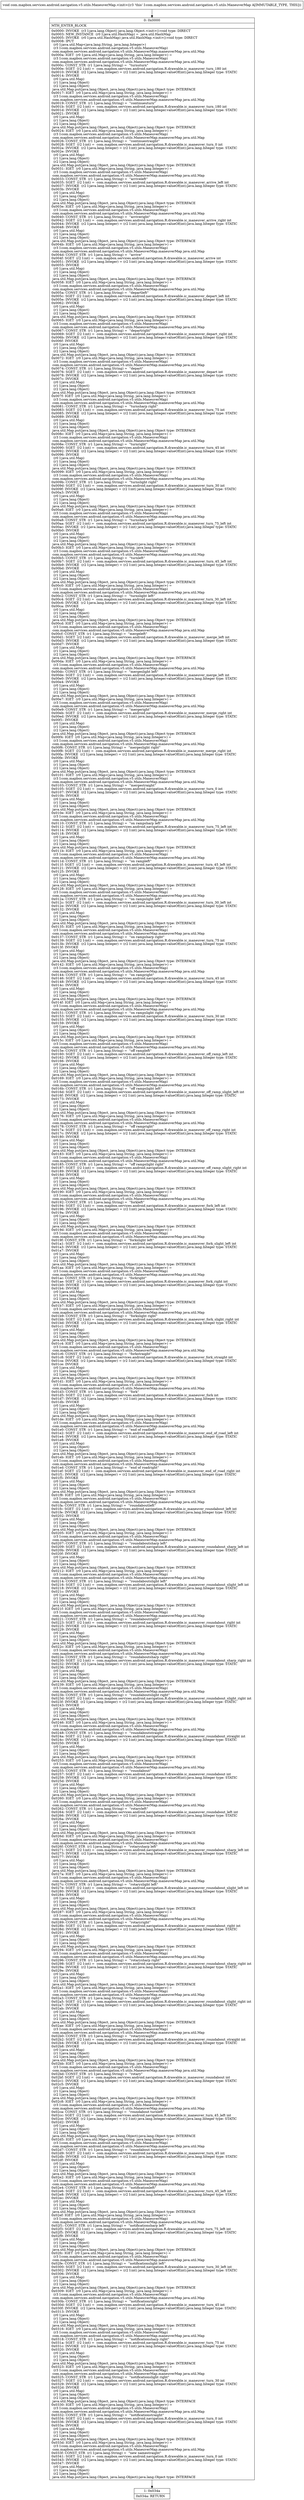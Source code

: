 digraph "CFG forcom.mapbox.services.android.navigation.v5.utils.ManeuverMap.\<init\>()V" {
Node_0 [shape=record,label="{0\:\ 0x0000|MTH_ENTER_BLOCK\l|0x0000: INVOKE  (r3 I:java.lang.Object) java.lang.Object.\<init\>():void type: DIRECT \l0x0003: NEW_INSTANCE  (r0 I:java.util.HashMap) =  java.util.HashMap \l0x0005: INVOKE  (r0 I:java.util.HashMap) java.util.HashMap.\<init\>():void type: DIRECT \l0x0008: IPUT  \l  (r0 I:java.util.Map\<java.lang.String, java.lang.Integer\>)\l  (r3 I:com.mapbox.services.android.navigation.v5.utils.ManeuverMap)\l com.mapbox.services.android.navigation.v5.utils.ManeuverMap.maneuverMap java.util.Map \l0x000a: IGET  (r0 I:java.util.Map\<java.lang.String, java.lang.Integer\>) = \l  (r3 I:com.mapbox.services.android.navigation.v5.utils.ManeuverMap)\l com.mapbox.services.android.navigation.v5.utils.ManeuverMap.maneuverMap java.util.Map \l0x000c: CONST_STR  (r1 I:java.lang.String) =  \"turnuturn\" \l0x000e: SGET  (r2 I:int) =  com.mapbox.services.android.navigation.R.drawable.ic_maneuver_turn_180 int \l0x0010: INVOKE  (r2 I:java.lang.Integer) = (r2 I:int) java.lang.Integer.valueOf(int):java.lang.Integer type: STATIC \l0x0014: INVOKE  \l  (r0 I:java.util.Map)\l  (r1 I:java.lang.Object)\l  (r2 I:java.lang.Object)\l java.util.Map.put(java.lang.Object, java.lang.Object):java.lang.Object type: INTERFACE \l0x0017: IGET  (r0 I:java.util.Map\<java.lang.String, java.lang.Integer\>) = \l  (r3 I:com.mapbox.services.android.navigation.v5.utils.ManeuverMap)\l com.mapbox.services.android.navigation.v5.utils.ManeuverMap.maneuverMap java.util.Map \l0x0019: CONST_STR  (r1 I:java.lang.String) =  \"continueuturn\" \l0x001b: SGET  (r2 I:int) =  com.mapbox.services.android.navigation.R.drawable.ic_maneuver_turn_180 int \l0x001d: INVOKE  (r2 I:java.lang.Integer) = (r2 I:int) java.lang.Integer.valueOf(int):java.lang.Integer type: STATIC \l0x0021: INVOKE  \l  (r0 I:java.util.Map)\l  (r1 I:java.lang.Object)\l  (r2 I:java.lang.Object)\l java.util.Map.put(java.lang.Object, java.lang.Object):java.lang.Object type: INTERFACE \l0x0024: IGET  (r0 I:java.util.Map\<java.lang.String, java.lang.Integer\>) = \l  (r3 I:com.mapbox.services.android.navigation.v5.utils.ManeuverMap)\l com.mapbox.services.android.navigation.v5.utils.ManeuverMap.maneuverMap java.util.Map \l0x0026: CONST_STR  (r1 I:java.lang.String) =  \"continuestraight\" \l0x0028: SGET  (r2 I:int) =  com.mapbox.services.android.navigation.R.drawable.ic_maneuver_turn_0 int \l0x002a: INVOKE  (r2 I:java.lang.Integer) = (r2 I:int) java.lang.Integer.valueOf(int):java.lang.Integer type: STATIC \l0x002e: INVOKE  \l  (r0 I:java.util.Map)\l  (r1 I:java.lang.Object)\l  (r2 I:java.lang.Object)\l java.util.Map.put(java.lang.Object, java.lang.Object):java.lang.Object type: INTERFACE \l0x0031: IGET  (r0 I:java.util.Map\<java.lang.String, java.lang.Integer\>) = \l  (r3 I:com.mapbox.services.android.navigation.v5.utils.ManeuverMap)\l com.mapbox.services.android.navigation.v5.utils.ManeuverMap.maneuverMap java.util.Map \l0x0033: CONST_STR  (r1 I:java.lang.String) =  \"arriveleft\" \l0x0035: SGET  (r2 I:int) =  com.mapbox.services.android.navigation.R.drawable.ic_maneuver_arrive_left int \l0x0037: INVOKE  (r2 I:java.lang.Integer) = (r2 I:int) java.lang.Integer.valueOf(int):java.lang.Integer type: STATIC \l0x003b: INVOKE  \l  (r0 I:java.util.Map)\l  (r1 I:java.lang.Object)\l  (r2 I:java.lang.Object)\l java.util.Map.put(java.lang.Object, java.lang.Object):java.lang.Object type: INTERFACE \l0x003e: IGET  (r0 I:java.util.Map\<java.lang.String, java.lang.Integer\>) = \l  (r3 I:com.mapbox.services.android.navigation.v5.utils.ManeuverMap)\l com.mapbox.services.android.navigation.v5.utils.ManeuverMap.maneuverMap java.util.Map \l0x0040: CONST_STR  (r1 I:java.lang.String) =  \"arriveright\" \l0x0042: SGET  (r2 I:int) =  com.mapbox.services.android.navigation.R.drawable.ic_maneuver_arrive_right int \l0x0044: INVOKE  (r2 I:java.lang.Integer) = (r2 I:int) java.lang.Integer.valueOf(int):java.lang.Integer type: STATIC \l0x0048: INVOKE  \l  (r0 I:java.util.Map)\l  (r1 I:java.lang.Object)\l  (r2 I:java.lang.Object)\l java.util.Map.put(java.lang.Object, java.lang.Object):java.lang.Object type: INTERFACE \l0x004b: IGET  (r0 I:java.util.Map\<java.lang.String, java.lang.Integer\>) = \l  (r3 I:com.mapbox.services.android.navigation.v5.utils.ManeuverMap)\l com.mapbox.services.android.navigation.v5.utils.ManeuverMap.maneuverMap java.util.Map \l0x004d: CONST_STR  (r1 I:java.lang.String) =  \"arrive\" \l0x004f: SGET  (r2 I:int) =  com.mapbox.services.android.navigation.R.drawable.ic_maneuver_arrive int \l0x0051: INVOKE  (r2 I:java.lang.Integer) = (r2 I:int) java.lang.Integer.valueOf(int):java.lang.Integer type: STATIC \l0x0055: INVOKE  \l  (r0 I:java.util.Map)\l  (r1 I:java.lang.Object)\l  (r2 I:java.lang.Object)\l java.util.Map.put(java.lang.Object, java.lang.Object):java.lang.Object type: INTERFACE \l0x0058: IGET  (r0 I:java.util.Map\<java.lang.String, java.lang.Integer\>) = \l  (r3 I:com.mapbox.services.android.navigation.v5.utils.ManeuverMap)\l com.mapbox.services.android.navigation.v5.utils.ManeuverMap.maneuverMap java.util.Map \l0x005a: CONST_STR  (r1 I:java.lang.String) =  \"departleft\" \l0x005c: SGET  (r2 I:int) =  com.mapbox.services.android.navigation.R.drawable.ic_maneuver_depart_left int \l0x005e: INVOKE  (r2 I:java.lang.Integer) = (r2 I:int) java.lang.Integer.valueOf(int):java.lang.Integer type: STATIC \l0x0062: INVOKE  \l  (r0 I:java.util.Map)\l  (r1 I:java.lang.Object)\l  (r2 I:java.lang.Object)\l java.util.Map.put(java.lang.Object, java.lang.Object):java.lang.Object type: INTERFACE \l0x0065: IGET  (r0 I:java.util.Map\<java.lang.String, java.lang.Integer\>) = \l  (r3 I:com.mapbox.services.android.navigation.v5.utils.ManeuverMap)\l com.mapbox.services.android.navigation.v5.utils.ManeuverMap.maneuverMap java.util.Map \l0x0067: CONST_STR  (r1 I:java.lang.String) =  \"departright\" \l0x0069: SGET  (r2 I:int) =  com.mapbox.services.android.navigation.R.drawable.ic_maneuver_depart_right int \l0x006b: INVOKE  (r2 I:java.lang.Integer) = (r2 I:int) java.lang.Integer.valueOf(int):java.lang.Integer type: STATIC \l0x006f: INVOKE  \l  (r0 I:java.util.Map)\l  (r1 I:java.lang.Object)\l  (r2 I:java.lang.Object)\l java.util.Map.put(java.lang.Object, java.lang.Object):java.lang.Object type: INTERFACE \l0x0072: IGET  (r0 I:java.util.Map\<java.lang.String, java.lang.Integer\>) = \l  (r3 I:com.mapbox.services.android.navigation.v5.utils.ManeuverMap)\l com.mapbox.services.android.navigation.v5.utils.ManeuverMap.maneuverMap java.util.Map \l0x0074: CONST_STR  (r1 I:java.lang.String) =  \"depart\" \l0x0076: SGET  (r2 I:int) =  com.mapbox.services.android.navigation.R.drawable.ic_maneuver_depart int \l0x0078: INVOKE  (r2 I:java.lang.Integer) = (r2 I:int) java.lang.Integer.valueOf(int):java.lang.Integer type: STATIC \l0x007c: INVOKE  \l  (r0 I:java.util.Map)\l  (r1 I:java.lang.Object)\l  (r2 I:java.lang.Object)\l java.util.Map.put(java.lang.Object, java.lang.Object):java.lang.Object type: INTERFACE \l0x007f: IGET  (r0 I:java.util.Map\<java.lang.String, java.lang.Integer\>) = \l  (r3 I:com.mapbox.services.android.navigation.v5.utils.ManeuverMap)\l com.mapbox.services.android.navigation.v5.utils.ManeuverMap.maneuverMap java.util.Map \l0x0081: CONST_STR  (r1 I:java.lang.String) =  \"turnsharp right\" \l0x0083: SGET  (r2 I:int) =  com.mapbox.services.android.navigation.R.drawable.ic_maneuver_turn_75 int \l0x0085: INVOKE  (r2 I:java.lang.Integer) = (r2 I:int) java.lang.Integer.valueOf(int):java.lang.Integer type: STATIC \l0x0089: INVOKE  \l  (r0 I:java.util.Map)\l  (r1 I:java.lang.Object)\l  (r2 I:java.lang.Object)\l java.util.Map.put(java.lang.Object, java.lang.Object):java.lang.Object type: INTERFACE \l0x008c: IGET  (r0 I:java.util.Map\<java.lang.String, java.lang.Integer\>) = \l  (r3 I:com.mapbox.services.android.navigation.v5.utils.ManeuverMap)\l com.mapbox.services.android.navigation.v5.utils.ManeuverMap.maneuverMap java.util.Map \l0x008e: CONST_STR  (r1 I:java.lang.String) =  \"turnright\" \l0x0090: SGET  (r2 I:int) =  com.mapbox.services.android.navigation.R.drawable.ic_maneuver_turn_45 int \l0x0092: INVOKE  (r2 I:java.lang.Integer) = (r2 I:int) java.lang.Integer.valueOf(int):java.lang.Integer type: STATIC \l0x0096: INVOKE  \l  (r0 I:java.util.Map)\l  (r1 I:java.lang.Object)\l  (r2 I:java.lang.Object)\l java.util.Map.put(java.lang.Object, java.lang.Object):java.lang.Object type: INTERFACE \l0x0099: IGET  (r0 I:java.util.Map\<java.lang.String, java.lang.Integer\>) = \l  (r3 I:com.mapbox.services.android.navigation.v5.utils.ManeuverMap)\l com.mapbox.services.android.navigation.v5.utils.ManeuverMap.maneuverMap java.util.Map \l0x009b: CONST_STR  (r1 I:java.lang.String) =  \"turnslight right\" \l0x009d: SGET  (r2 I:int) =  com.mapbox.services.android.navigation.R.drawable.ic_maneuver_turn_30 int \l0x009f: INVOKE  (r2 I:java.lang.Integer) = (r2 I:int) java.lang.Integer.valueOf(int):java.lang.Integer type: STATIC \l0x00a3: INVOKE  \l  (r0 I:java.util.Map)\l  (r1 I:java.lang.Object)\l  (r2 I:java.lang.Object)\l java.util.Map.put(java.lang.Object, java.lang.Object):java.lang.Object type: INTERFACE \l0x00a6: IGET  (r0 I:java.util.Map\<java.lang.String, java.lang.Integer\>) = \l  (r3 I:com.mapbox.services.android.navigation.v5.utils.ManeuverMap)\l com.mapbox.services.android.navigation.v5.utils.ManeuverMap.maneuverMap java.util.Map \l0x00a8: CONST_STR  (r1 I:java.lang.String) =  \"turnsharp left\" \l0x00aa: SGET  (r2 I:int) =  com.mapbox.services.android.navigation.R.drawable.ic_maneuver_turn_75_left int \l0x00ac: INVOKE  (r2 I:java.lang.Integer) = (r2 I:int) java.lang.Integer.valueOf(int):java.lang.Integer type: STATIC \l0x00b0: INVOKE  \l  (r0 I:java.util.Map)\l  (r1 I:java.lang.Object)\l  (r2 I:java.lang.Object)\l java.util.Map.put(java.lang.Object, java.lang.Object):java.lang.Object type: INTERFACE \l0x00b3: IGET  (r0 I:java.util.Map\<java.lang.String, java.lang.Integer\>) = \l  (r3 I:com.mapbox.services.android.navigation.v5.utils.ManeuverMap)\l com.mapbox.services.android.navigation.v5.utils.ManeuverMap.maneuverMap java.util.Map \l0x00b5: CONST_STR  (r1 I:java.lang.String) =  \"turnleft\" \l0x00b7: SGET  (r2 I:int) =  com.mapbox.services.android.navigation.R.drawable.ic_maneuver_turn_45_left int \l0x00b9: INVOKE  (r2 I:java.lang.Integer) = (r2 I:int) java.lang.Integer.valueOf(int):java.lang.Integer type: STATIC \l0x00bd: INVOKE  \l  (r0 I:java.util.Map)\l  (r1 I:java.lang.Object)\l  (r2 I:java.lang.Object)\l java.util.Map.put(java.lang.Object, java.lang.Object):java.lang.Object type: INTERFACE \l0x00c0: IGET  (r0 I:java.util.Map\<java.lang.String, java.lang.Integer\>) = \l  (r3 I:com.mapbox.services.android.navigation.v5.utils.ManeuverMap)\l com.mapbox.services.android.navigation.v5.utils.ManeuverMap.maneuverMap java.util.Map \l0x00c2: CONST_STR  (r1 I:java.lang.String) =  \"turnslight left\" \l0x00c4: SGET  (r2 I:int) =  com.mapbox.services.android.navigation.R.drawable.ic_maneuver_turn_30_left int \l0x00c6: INVOKE  (r2 I:java.lang.Integer) = (r2 I:int) java.lang.Integer.valueOf(int):java.lang.Integer type: STATIC \l0x00ca: INVOKE  \l  (r0 I:java.util.Map)\l  (r1 I:java.lang.Object)\l  (r2 I:java.lang.Object)\l java.util.Map.put(java.lang.Object, java.lang.Object):java.lang.Object type: INTERFACE \l0x00cd: IGET  (r0 I:java.util.Map\<java.lang.String, java.lang.Integer\>) = \l  (r3 I:com.mapbox.services.android.navigation.v5.utils.ManeuverMap)\l com.mapbox.services.android.navigation.v5.utils.ManeuverMap.maneuverMap java.util.Map \l0x00cf: CONST_STR  (r1 I:java.lang.String) =  \"mergeleft\" \l0x00d1: SGET  (r2 I:int) =  com.mapbox.services.android.navigation.R.drawable.ic_maneuver_merge_left int \l0x00d3: INVOKE  (r2 I:java.lang.Integer) = (r2 I:int) java.lang.Integer.valueOf(int):java.lang.Integer type: STATIC \l0x00d7: INVOKE  \l  (r0 I:java.util.Map)\l  (r1 I:java.lang.Object)\l  (r2 I:java.lang.Object)\l java.util.Map.put(java.lang.Object, java.lang.Object):java.lang.Object type: INTERFACE \l0x00da: IGET  (r0 I:java.util.Map\<java.lang.String, java.lang.Integer\>) = \l  (r3 I:com.mapbox.services.android.navigation.v5.utils.ManeuverMap)\l com.mapbox.services.android.navigation.v5.utils.ManeuverMap.maneuverMap java.util.Map \l0x00dc: CONST_STR  (r1 I:java.lang.String) =  \"mergeslight left\" \l0x00de: SGET  (r2 I:int) =  com.mapbox.services.android.navigation.R.drawable.ic_maneuver_merge_left int \l0x00e0: INVOKE  (r2 I:java.lang.Integer) = (r2 I:int) java.lang.Integer.valueOf(int):java.lang.Integer type: STATIC \l0x00e4: INVOKE  \l  (r0 I:java.util.Map)\l  (r1 I:java.lang.Object)\l  (r2 I:java.lang.Object)\l java.util.Map.put(java.lang.Object, java.lang.Object):java.lang.Object type: INTERFACE \l0x00e7: IGET  (r0 I:java.util.Map\<java.lang.String, java.lang.Integer\>) = \l  (r3 I:com.mapbox.services.android.navigation.v5.utils.ManeuverMap)\l com.mapbox.services.android.navigation.v5.utils.ManeuverMap.maneuverMap java.util.Map \l0x00e9: CONST_STR  (r1 I:java.lang.String) =  \"mergeright\" \l0x00eb: SGET  (r2 I:int) =  com.mapbox.services.android.navigation.R.drawable.ic_maneuver_merge_right int \l0x00ed: INVOKE  (r2 I:java.lang.Integer) = (r2 I:int) java.lang.Integer.valueOf(int):java.lang.Integer type: STATIC \l0x00f1: INVOKE  \l  (r0 I:java.util.Map)\l  (r1 I:java.lang.Object)\l  (r2 I:java.lang.Object)\l java.util.Map.put(java.lang.Object, java.lang.Object):java.lang.Object type: INTERFACE \l0x00f4: IGET  (r0 I:java.util.Map\<java.lang.String, java.lang.Integer\>) = \l  (r3 I:com.mapbox.services.android.navigation.v5.utils.ManeuverMap)\l com.mapbox.services.android.navigation.v5.utils.ManeuverMap.maneuverMap java.util.Map \l0x00f6: CONST_STR  (r1 I:java.lang.String) =  \"mergeslight right\" \l0x00f8: SGET  (r2 I:int) =  com.mapbox.services.android.navigation.R.drawable.ic_maneuver_merge_right int \l0x00fa: INVOKE  (r2 I:java.lang.Integer) = (r2 I:int) java.lang.Integer.valueOf(int):java.lang.Integer type: STATIC \l0x00fe: INVOKE  \l  (r0 I:java.util.Map)\l  (r1 I:java.lang.Object)\l  (r2 I:java.lang.Object)\l java.util.Map.put(java.lang.Object, java.lang.Object):java.lang.Object type: INTERFACE \l0x0101: IGET  (r0 I:java.util.Map\<java.lang.String, java.lang.Integer\>) = \l  (r3 I:com.mapbox.services.android.navigation.v5.utils.ManeuverMap)\l com.mapbox.services.android.navigation.v5.utils.ManeuverMap.maneuverMap java.util.Map \l0x0103: CONST_STR  (r1 I:java.lang.String) =  \"mergestraight\" \l0x0105: SGET  (r2 I:int) =  com.mapbox.services.android.navigation.R.drawable.ic_maneuver_turn_0 int \l0x0107: INVOKE  (r2 I:java.lang.Integer) = (r2 I:int) java.lang.Integer.valueOf(int):java.lang.Integer type: STATIC \l0x010b: INVOKE  \l  (r0 I:java.util.Map)\l  (r1 I:java.lang.Object)\l  (r2 I:java.lang.Object)\l java.util.Map.put(java.lang.Object, java.lang.Object):java.lang.Object type: INTERFACE \l0x010e: IGET  (r0 I:java.util.Map\<java.lang.String, java.lang.Integer\>) = \l  (r3 I:com.mapbox.services.android.navigation.v5.utils.ManeuverMap)\l com.mapbox.services.android.navigation.v5.utils.ManeuverMap.maneuverMap java.util.Map \l0x0110: CONST_STR  (r1 I:java.lang.String) =  \"on rampsharp left\" \l0x0112: SGET  (r2 I:int) =  com.mapbox.services.android.navigation.R.drawable.ic_maneuver_turn_75_left int \l0x0114: INVOKE  (r2 I:java.lang.Integer) = (r2 I:int) java.lang.Integer.valueOf(int):java.lang.Integer type: STATIC \l0x0118: INVOKE  \l  (r0 I:java.util.Map)\l  (r1 I:java.lang.Object)\l  (r2 I:java.lang.Object)\l java.util.Map.put(java.lang.Object, java.lang.Object):java.lang.Object type: INTERFACE \l0x011b: IGET  (r0 I:java.util.Map\<java.lang.String, java.lang.Integer\>) = \l  (r3 I:com.mapbox.services.android.navigation.v5.utils.ManeuverMap)\l com.mapbox.services.android.navigation.v5.utils.ManeuverMap.maneuverMap java.util.Map \l0x011d: CONST_STR  (r1 I:java.lang.String) =  \"on rampleft\" \l0x011f: SGET  (r2 I:int) =  com.mapbox.services.android.navigation.R.drawable.ic_maneuver_turn_45_left int \l0x0121: INVOKE  (r2 I:java.lang.Integer) = (r2 I:int) java.lang.Integer.valueOf(int):java.lang.Integer type: STATIC \l0x0125: INVOKE  \l  (r0 I:java.util.Map)\l  (r1 I:java.lang.Object)\l  (r2 I:java.lang.Object)\l java.util.Map.put(java.lang.Object, java.lang.Object):java.lang.Object type: INTERFACE \l0x0128: IGET  (r0 I:java.util.Map\<java.lang.String, java.lang.Integer\>) = \l  (r3 I:com.mapbox.services.android.navigation.v5.utils.ManeuverMap)\l com.mapbox.services.android.navigation.v5.utils.ManeuverMap.maneuverMap java.util.Map \l0x012a: CONST_STR  (r1 I:java.lang.String) =  \"on rampslight left\" \l0x012c: SGET  (r2 I:int) =  com.mapbox.services.android.navigation.R.drawable.ic_maneuver_turn_30_left int \l0x012e: INVOKE  (r2 I:java.lang.Integer) = (r2 I:int) java.lang.Integer.valueOf(int):java.lang.Integer type: STATIC \l0x0132: INVOKE  \l  (r0 I:java.util.Map)\l  (r1 I:java.lang.Object)\l  (r2 I:java.lang.Object)\l java.util.Map.put(java.lang.Object, java.lang.Object):java.lang.Object type: INTERFACE \l0x0135: IGET  (r0 I:java.util.Map\<java.lang.String, java.lang.Integer\>) = \l  (r3 I:com.mapbox.services.android.navigation.v5.utils.ManeuverMap)\l com.mapbox.services.android.navigation.v5.utils.ManeuverMap.maneuverMap java.util.Map \l0x0137: CONST_STR  (r1 I:java.lang.String) =  \"on rampsharp right\" \l0x0139: SGET  (r2 I:int) =  com.mapbox.services.android.navigation.R.drawable.ic_maneuver_turn_75 int \l0x013b: INVOKE  (r2 I:java.lang.Integer) = (r2 I:int) java.lang.Integer.valueOf(int):java.lang.Integer type: STATIC \l0x013f: INVOKE  \l  (r0 I:java.util.Map)\l  (r1 I:java.lang.Object)\l  (r2 I:java.lang.Object)\l java.util.Map.put(java.lang.Object, java.lang.Object):java.lang.Object type: INTERFACE \l0x0142: IGET  (r0 I:java.util.Map\<java.lang.String, java.lang.Integer\>) = \l  (r3 I:com.mapbox.services.android.navigation.v5.utils.ManeuverMap)\l com.mapbox.services.android.navigation.v5.utils.ManeuverMap.maneuverMap java.util.Map \l0x0144: CONST_STR  (r1 I:java.lang.String) =  \"on rampright\" \l0x0146: SGET  (r2 I:int) =  com.mapbox.services.android.navigation.R.drawable.ic_maneuver_turn_45 int \l0x0148: INVOKE  (r2 I:java.lang.Integer) = (r2 I:int) java.lang.Integer.valueOf(int):java.lang.Integer type: STATIC \l0x014c: INVOKE  \l  (r0 I:java.util.Map)\l  (r1 I:java.lang.Object)\l  (r2 I:java.lang.Object)\l java.util.Map.put(java.lang.Object, java.lang.Object):java.lang.Object type: INTERFACE \l0x014f: IGET  (r0 I:java.util.Map\<java.lang.String, java.lang.Integer\>) = \l  (r3 I:com.mapbox.services.android.navigation.v5.utils.ManeuverMap)\l com.mapbox.services.android.navigation.v5.utils.ManeuverMap.maneuverMap java.util.Map \l0x0151: CONST_STR  (r1 I:java.lang.String) =  \"on rampslight right\" \l0x0153: SGET  (r2 I:int) =  com.mapbox.services.android.navigation.R.drawable.ic_maneuver_turn_30 int \l0x0155: INVOKE  (r2 I:java.lang.Integer) = (r2 I:int) java.lang.Integer.valueOf(int):java.lang.Integer type: STATIC \l0x0159: INVOKE  \l  (r0 I:java.util.Map)\l  (r1 I:java.lang.Object)\l  (r2 I:java.lang.Object)\l java.util.Map.put(java.lang.Object, java.lang.Object):java.lang.Object type: INTERFACE \l0x015c: IGET  (r0 I:java.util.Map\<java.lang.String, java.lang.Integer\>) = \l  (r3 I:com.mapbox.services.android.navigation.v5.utils.ManeuverMap)\l com.mapbox.services.android.navigation.v5.utils.ManeuverMap.maneuverMap java.util.Map \l0x015e: CONST_STR  (r1 I:java.lang.String) =  \"off rampleft\" \l0x0160: SGET  (r2 I:int) =  com.mapbox.services.android.navigation.R.drawable.ic_maneuver_off_ramp_left int \l0x0162: INVOKE  (r2 I:java.lang.Integer) = (r2 I:int) java.lang.Integer.valueOf(int):java.lang.Integer type: STATIC \l0x0166: INVOKE  \l  (r0 I:java.util.Map)\l  (r1 I:java.lang.Object)\l  (r2 I:java.lang.Object)\l java.util.Map.put(java.lang.Object, java.lang.Object):java.lang.Object type: INTERFACE \l0x0169: IGET  (r0 I:java.util.Map\<java.lang.String, java.lang.Integer\>) = \l  (r3 I:com.mapbox.services.android.navigation.v5.utils.ManeuverMap)\l com.mapbox.services.android.navigation.v5.utils.ManeuverMap.maneuverMap java.util.Map \l0x016b: CONST_STR  (r1 I:java.lang.String) =  \"off rampslight left\" \l0x016d: SGET  (r2 I:int) =  com.mapbox.services.android.navigation.R.drawable.ic_maneuver_off_ramp_slight_left int \l0x016f: INVOKE  (r2 I:java.lang.Integer) = (r2 I:int) java.lang.Integer.valueOf(int):java.lang.Integer type: STATIC \l0x0173: INVOKE  \l  (r0 I:java.util.Map)\l  (r1 I:java.lang.Object)\l  (r2 I:java.lang.Object)\l java.util.Map.put(java.lang.Object, java.lang.Object):java.lang.Object type: INTERFACE \l0x0176: IGET  (r0 I:java.util.Map\<java.lang.String, java.lang.Integer\>) = \l  (r3 I:com.mapbox.services.android.navigation.v5.utils.ManeuverMap)\l com.mapbox.services.android.navigation.v5.utils.ManeuverMap.maneuverMap java.util.Map \l0x0178: CONST_STR  (r1 I:java.lang.String) =  \"off rampright\" \l0x017a: SGET  (r2 I:int) =  com.mapbox.services.android.navigation.R.drawable.ic_maneuver_off_ramp_right int \l0x017c: INVOKE  (r2 I:java.lang.Integer) = (r2 I:int) java.lang.Integer.valueOf(int):java.lang.Integer type: STATIC \l0x0180: INVOKE  \l  (r0 I:java.util.Map)\l  (r1 I:java.lang.Object)\l  (r2 I:java.lang.Object)\l java.util.Map.put(java.lang.Object, java.lang.Object):java.lang.Object type: INTERFACE \l0x0183: IGET  (r0 I:java.util.Map\<java.lang.String, java.lang.Integer\>) = \l  (r3 I:com.mapbox.services.android.navigation.v5.utils.ManeuverMap)\l com.mapbox.services.android.navigation.v5.utils.ManeuverMap.maneuverMap java.util.Map \l0x0185: CONST_STR  (r1 I:java.lang.String) =  \"off rampslight right\" \l0x0187: SGET  (r2 I:int) =  com.mapbox.services.android.navigation.R.drawable.ic_maneuver_off_ramp_slight_right int \l0x0189: INVOKE  (r2 I:java.lang.Integer) = (r2 I:int) java.lang.Integer.valueOf(int):java.lang.Integer type: STATIC \l0x018d: INVOKE  \l  (r0 I:java.util.Map)\l  (r1 I:java.lang.Object)\l  (r2 I:java.lang.Object)\l java.util.Map.put(java.lang.Object, java.lang.Object):java.lang.Object type: INTERFACE \l0x0190: IGET  (r0 I:java.util.Map\<java.lang.String, java.lang.Integer\>) = \l  (r3 I:com.mapbox.services.android.navigation.v5.utils.ManeuverMap)\l com.mapbox.services.android.navigation.v5.utils.ManeuverMap.maneuverMap java.util.Map \l0x0192: CONST_STR  (r1 I:java.lang.String) =  \"forkleft\" \l0x0194: SGET  (r2 I:int) =  com.mapbox.services.android.navigation.R.drawable.ic_maneuver_fork_left int \l0x0196: INVOKE  (r2 I:java.lang.Integer) = (r2 I:int) java.lang.Integer.valueOf(int):java.lang.Integer type: STATIC \l0x019a: INVOKE  \l  (r0 I:java.util.Map)\l  (r1 I:java.lang.Object)\l  (r2 I:java.lang.Object)\l java.util.Map.put(java.lang.Object, java.lang.Object):java.lang.Object type: INTERFACE \l0x019d: IGET  (r0 I:java.util.Map\<java.lang.String, java.lang.Integer\>) = \l  (r3 I:com.mapbox.services.android.navigation.v5.utils.ManeuverMap)\l com.mapbox.services.android.navigation.v5.utils.ManeuverMap.maneuverMap java.util.Map \l0x019f: CONST_STR  (r1 I:java.lang.String) =  \"forkslight left\" \l0x01a1: SGET  (r2 I:int) =  com.mapbox.services.android.navigation.R.drawable.ic_maneuver_fork_slight_left int \l0x01a3: INVOKE  (r2 I:java.lang.Integer) = (r2 I:int) java.lang.Integer.valueOf(int):java.lang.Integer type: STATIC \l0x01a7: INVOKE  \l  (r0 I:java.util.Map)\l  (r1 I:java.lang.Object)\l  (r2 I:java.lang.Object)\l java.util.Map.put(java.lang.Object, java.lang.Object):java.lang.Object type: INTERFACE \l0x01aa: IGET  (r0 I:java.util.Map\<java.lang.String, java.lang.Integer\>) = \l  (r3 I:com.mapbox.services.android.navigation.v5.utils.ManeuverMap)\l com.mapbox.services.android.navigation.v5.utils.ManeuverMap.maneuverMap java.util.Map \l0x01ac: CONST_STR  (r1 I:java.lang.String) =  \"forkright\" \l0x01ae: SGET  (r2 I:int) =  com.mapbox.services.android.navigation.R.drawable.ic_maneuver_fork_right int \l0x01b0: INVOKE  (r2 I:java.lang.Integer) = (r2 I:int) java.lang.Integer.valueOf(int):java.lang.Integer type: STATIC \l0x01b4: INVOKE  \l  (r0 I:java.util.Map)\l  (r1 I:java.lang.Object)\l  (r2 I:java.lang.Object)\l java.util.Map.put(java.lang.Object, java.lang.Object):java.lang.Object type: INTERFACE \l0x01b7: IGET  (r0 I:java.util.Map\<java.lang.String, java.lang.Integer\>) = \l  (r3 I:com.mapbox.services.android.navigation.v5.utils.ManeuverMap)\l com.mapbox.services.android.navigation.v5.utils.ManeuverMap.maneuverMap java.util.Map \l0x01b9: CONST_STR  (r1 I:java.lang.String) =  \"forkslight right\" \l0x01bb: SGET  (r2 I:int) =  com.mapbox.services.android.navigation.R.drawable.ic_maneuver_fork_slight_right int \l0x01bd: INVOKE  (r2 I:java.lang.Integer) = (r2 I:int) java.lang.Integer.valueOf(int):java.lang.Integer type: STATIC \l0x01c1: INVOKE  \l  (r0 I:java.util.Map)\l  (r1 I:java.lang.Object)\l  (r2 I:java.lang.Object)\l java.util.Map.put(java.lang.Object, java.lang.Object):java.lang.Object type: INTERFACE \l0x01c4: IGET  (r0 I:java.util.Map\<java.lang.String, java.lang.Integer\>) = \l  (r3 I:com.mapbox.services.android.navigation.v5.utils.ManeuverMap)\l com.mapbox.services.android.navigation.v5.utils.ManeuverMap.maneuverMap java.util.Map \l0x01c6: CONST_STR  (r1 I:java.lang.String) =  \"forkstraight\" \l0x01c8: SGET  (r2 I:int) =  com.mapbox.services.android.navigation.R.drawable.ic_maneuver_fork_straight int \l0x01ca: INVOKE  (r2 I:java.lang.Integer) = (r2 I:int) java.lang.Integer.valueOf(int):java.lang.Integer type: STATIC \l0x01ce: INVOKE  \l  (r0 I:java.util.Map)\l  (r1 I:java.lang.Object)\l  (r2 I:java.lang.Object)\l java.util.Map.put(java.lang.Object, java.lang.Object):java.lang.Object type: INTERFACE \l0x01d1: IGET  (r0 I:java.util.Map\<java.lang.String, java.lang.Integer\>) = \l  (r3 I:com.mapbox.services.android.navigation.v5.utils.ManeuverMap)\l com.mapbox.services.android.navigation.v5.utils.ManeuverMap.maneuverMap java.util.Map \l0x01d3: CONST_STR  (r1 I:java.lang.String) =  \"fork\" \l0x01d5: SGET  (r2 I:int) =  com.mapbox.services.android.navigation.R.drawable.ic_maneuver_fork int \l0x01d7: INVOKE  (r2 I:java.lang.Integer) = (r2 I:int) java.lang.Integer.valueOf(int):java.lang.Integer type: STATIC \l0x01db: INVOKE  \l  (r0 I:java.util.Map)\l  (r1 I:java.lang.Object)\l  (r2 I:java.lang.Object)\l java.util.Map.put(java.lang.Object, java.lang.Object):java.lang.Object type: INTERFACE \l0x01de: IGET  (r0 I:java.util.Map\<java.lang.String, java.lang.Integer\>) = \l  (r3 I:com.mapbox.services.android.navigation.v5.utils.ManeuverMap)\l com.mapbox.services.android.navigation.v5.utils.ManeuverMap.maneuverMap java.util.Map \l0x01e0: CONST_STR  (r1 I:java.lang.String) =  \"end of roadleft\" \l0x01e2: SGET  (r2 I:int) =  com.mapbox.services.android.navigation.R.drawable.ic_maneuver_end_of_road_left int \l0x01e4: INVOKE  (r2 I:java.lang.Integer) = (r2 I:int) java.lang.Integer.valueOf(int):java.lang.Integer type: STATIC \l0x01e8: INVOKE  \l  (r0 I:java.util.Map)\l  (r1 I:java.lang.Object)\l  (r2 I:java.lang.Object)\l java.util.Map.put(java.lang.Object, java.lang.Object):java.lang.Object type: INTERFACE \l0x01eb: IGET  (r0 I:java.util.Map\<java.lang.String, java.lang.Integer\>) = \l  (r3 I:com.mapbox.services.android.navigation.v5.utils.ManeuverMap)\l com.mapbox.services.android.navigation.v5.utils.ManeuverMap.maneuverMap java.util.Map \l0x01ed: CONST_STR  (r1 I:java.lang.String) =  \"end of roadright\" \l0x01ef: SGET  (r2 I:int) =  com.mapbox.services.android.navigation.R.drawable.ic_maneuver_end_of_road_right int \l0x01f1: INVOKE  (r2 I:java.lang.Integer) = (r2 I:int) java.lang.Integer.valueOf(int):java.lang.Integer type: STATIC \l0x01f5: INVOKE  \l  (r0 I:java.util.Map)\l  (r1 I:java.lang.Object)\l  (r2 I:java.lang.Object)\l java.util.Map.put(java.lang.Object, java.lang.Object):java.lang.Object type: INTERFACE \l0x01f8: IGET  (r0 I:java.util.Map\<java.lang.String, java.lang.Integer\>) = \l  (r3 I:com.mapbox.services.android.navigation.v5.utils.ManeuverMap)\l com.mapbox.services.android.navigation.v5.utils.ManeuverMap.maneuverMap java.util.Map \l0x01fa: CONST_STR  (r1 I:java.lang.String) =  \"roundaboutleft\" \l0x01fc: SGET  (r2 I:int) =  com.mapbox.services.android.navigation.R.drawable.ic_maneuver_roundabout_left int \l0x01fe: INVOKE  (r2 I:java.lang.Integer) = (r2 I:int) java.lang.Integer.valueOf(int):java.lang.Integer type: STATIC \l0x0202: INVOKE  \l  (r0 I:java.util.Map)\l  (r1 I:java.lang.Object)\l  (r2 I:java.lang.Object)\l java.util.Map.put(java.lang.Object, java.lang.Object):java.lang.Object type: INTERFACE \l0x0205: IGET  (r0 I:java.util.Map\<java.lang.String, java.lang.Integer\>) = \l  (r3 I:com.mapbox.services.android.navigation.v5.utils.ManeuverMap)\l com.mapbox.services.android.navigation.v5.utils.ManeuverMap.maneuverMap java.util.Map \l0x0207: CONST_STR  (r1 I:java.lang.String) =  \"roundaboutsharp left\" \l0x0209: SGET  (r2 I:int) =  com.mapbox.services.android.navigation.R.drawable.ic_maneuver_roundabout_sharp_left int \l0x020b: INVOKE  (r2 I:java.lang.Integer) = (r2 I:int) java.lang.Integer.valueOf(int):java.lang.Integer type: STATIC \l0x020f: INVOKE  \l  (r0 I:java.util.Map)\l  (r1 I:java.lang.Object)\l  (r2 I:java.lang.Object)\l java.util.Map.put(java.lang.Object, java.lang.Object):java.lang.Object type: INTERFACE \l0x0212: IGET  (r0 I:java.util.Map\<java.lang.String, java.lang.Integer\>) = \l  (r3 I:com.mapbox.services.android.navigation.v5.utils.ManeuverMap)\l com.mapbox.services.android.navigation.v5.utils.ManeuverMap.maneuverMap java.util.Map \l0x0214: CONST_STR  (r1 I:java.lang.String) =  \"roundaboutslight left\" \l0x0216: SGET  (r2 I:int) =  com.mapbox.services.android.navigation.R.drawable.ic_maneuver_roundabout_slight_left int \l0x0218: INVOKE  (r2 I:java.lang.Integer) = (r2 I:int) java.lang.Integer.valueOf(int):java.lang.Integer type: STATIC \l0x021c: INVOKE  \l  (r0 I:java.util.Map)\l  (r1 I:java.lang.Object)\l  (r2 I:java.lang.Object)\l java.util.Map.put(java.lang.Object, java.lang.Object):java.lang.Object type: INTERFACE \l0x021f: IGET  (r0 I:java.util.Map\<java.lang.String, java.lang.Integer\>) = \l  (r3 I:com.mapbox.services.android.navigation.v5.utils.ManeuverMap)\l com.mapbox.services.android.navigation.v5.utils.ManeuverMap.maneuverMap java.util.Map \l0x0221: CONST_STR  (r1 I:java.lang.String) =  \"roundaboutright\" \l0x0223: SGET  (r2 I:int) =  com.mapbox.services.android.navigation.R.drawable.ic_maneuver_roundabout_right int \l0x0225: INVOKE  (r2 I:java.lang.Integer) = (r2 I:int) java.lang.Integer.valueOf(int):java.lang.Integer type: STATIC \l0x0229: INVOKE  \l  (r0 I:java.util.Map)\l  (r1 I:java.lang.Object)\l  (r2 I:java.lang.Object)\l java.util.Map.put(java.lang.Object, java.lang.Object):java.lang.Object type: INTERFACE \l0x022c: IGET  (r0 I:java.util.Map\<java.lang.String, java.lang.Integer\>) = \l  (r3 I:com.mapbox.services.android.navigation.v5.utils.ManeuverMap)\l com.mapbox.services.android.navigation.v5.utils.ManeuverMap.maneuverMap java.util.Map \l0x022e: CONST_STR  (r1 I:java.lang.String) =  \"roundaboutsharp right\" \l0x0230: SGET  (r2 I:int) =  com.mapbox.services.android.navigation.R.drawable.ic_maneuver_roundabout_sharp_right int \l0x0232: INVOKE  (r2 I:java.lang.Integer) = (r2 I:int) java.lang.Integer.valueOf(int):java.lang.Integer type: STATIC \l0x0236: INVOKE  \l  (r0 I:java.util.Map)\l  (r1 I:java.lang.Object)\l  (r2 I:java.lang.Object)\l java.util.Map.put(java.lang.Object, java.lang.Object):java.lang.Object type: INTERFACE \l0x0239: IGET  (r0 I:java.util.Map\<java.lang.String, java.lang.Integer\>) = \l  (r3 I:com.mapbox.services.android.navigation.v5.utils.ManeuverMap)\l com.mapbox.services.android.navigation.v5.utils.ManeuverMap.maneuverMap java.util.Map \l0x023b: CONST_STR  (r1 I:java.lang.String) =  \"roundaboutslight right\" \l0x023d: SGET  (r2 I:int) =  com.mapbox.services.android.navigation.R.drawable.ic_maneuver_roundabout_slight_right int \l0x023f: INVOKE  (r2 I:java.lang.Integer) = (r2 I:int) java.lang.Integer.valueOf(int):java.lang.Integer type: STATIC \l0x0243: INVOKE  \l  (r0 I:java.util.Map)\l  (r1 I:java.lang.Object)\l  (r2 I:java.lang.Object)\l java.util.Map.put(java.lang.Object, java.lang.Object):java.lang.Object type: INTERFACE \l0x0246: IGET  (r0 I:java.util.Map\<java.lang.String, java.lang.Integer\>) = \l  (r3 I:com.mapbox.services.android.navigation.v5.utils.ManeuverMap)\l com.mapbox.services.android.navigation.v5.utils.ManeuverMap.maneuverMap java.util.Map \l0x0248: CONST_STR  (r1 I:java.lang.String) =  \"roundaboutstraight\" \l0x024a: SGET  (r2 I:int) =  com.mapbox.services.android.navigation.R.drawable.ic_maneuver_roundabout_straight int \l0x024c: INVOKE  (r2 I:java.lang.Integer) = (r2 I:int) java.lang.Integer.valueOf(int):java.lang.Integer type: STATIC \l0x0250: INVOKE  \l  (r0 I:java.util.Map)\l  (r1 I:java.lang.Object)\l  (r2 I:java.lang.Object)\l java.util.Map.put(java.lang.Object, java.lang.Object):java.lang.Object type: INTERFACE \l0x0253: IGET  (r0 I:java.util.Map\<java.lang.String, java.lang.Integer\>) = \l  (r3 I:com.mapbox.services.android.navigation.v5.utils.ManeuverMap)\l com.mapbox.services.android.navigation.v5.utils.ManeuverMap.maneuverMap java.util.Map \l0x0255: CONST_STR  (r1 I:java.lang.String) =  \"roundabout\" \l0x0257: SGET  (r2 I:int) =  com.mapbox.services.android.navigation.R.drawable.ic_maneuver_roundabout int \l0x0259: INVOKE  (r2 I:java.lang.Integer) = (r2 I:int) java.lang.Integer.valueOf(int):java.lang.Integer type: STATIC \l0x025d: INVOKE  \l  (r0 I:java.util.Map)\l  (r1 I:java.lang.Object)\l  (r2 I:java.lang.Object)\l java.util.Map.put(java.lang.Object, java.lang.Object):java.lang.Object type: INTERFACE \l0x0260: IGET  (r0 I:java.util.Map\<java.lang.String, java.lang.Integer\>) = \l  (r3 I:com.mapbox.services.android.navigation.v5.utils.ManeuverMap)\l com.mapbox.services.android.navigation.v5.utils.ManeuverMap.maneuverMap java.util.Map \l0x0262: CONST_STR  (r1 I:java.lang.String) =  \"rotaryleft\" \l0x0264: SGET  (r2 I:int) =  com.mapbox.services.android.navigation.R.drawable.ic_maneuver_roundabout_left int \l0x0266: INVOKE  (r2 I:java.lang.Integer) = (r2 I:int) java.lang.Integer.valueOf(int):java.lang.Integer type: STATIC \l0x026a: INVOKE  \l  (r0 I:java.util.Map)\l  (r1 I:java.lang.Object)\l  (r2 I:java.lang.Object)\l java.util.Map.put(java.lang.Object, java.lang.Object):java.lang.Object type: INTERFACE \l0x026d: IGET  (r0 I:java.util.Map\<java.lang.String, java.lang.Integer\>) = \l  (r3 I:com.mapbox.services.android.navigation.v5.utils.ManeuverMap)\l com.mapbox.services.android.navigation.v5.utils.ManeuverMap.maneuverMap java.util.Map \l0x026f: CONST_STR  (r1 I:java.lang.String) =  \"rotarysharp left\" \l0x0271: SGET  (r2 I:int) =  com.mapbox.services.android.navigation.R.drawable.ic_maneuver_roundabout_sharp_left int \l0x0273: INVOKE  (r2 I:java.lang.Integer) = (r2 I:int) java.lang.Integer.valueOf(int):java.lang.Integer type: STATIC \l0x0277: INVOKE  \l  (r0 I:java.util.Map)\l  (r1 I:java.lang.Object)\l  (r2 I:java.lang.Object)\l java.util.Map.put(java.lang.Object, java.lang.Object):java.lang.Object type: INTERFACE \l0x027a: IGET  (r0 I:java.util.Map\<java.lang.String, java.lang.Integer\>) = \l  (r3 I:com.mapbox.services.android.navigation.v5.utils.ManeuverMap)\l com.mapbox.services.android.navigation.v5.utils.ManeuverMap.maneuverMap java.util.Map \l0x027c: CONST_STR  (r1 I:java.lang.String) =  \"rotaryslight left\" \l0x027e: SGET  (r2 I:int) =  com.mapbox.services.android.navigation.R.drawable.ic_maneuver_roundabout_slight_left int \l0x0280: INVOKE  (r2 I:java.lang.Integer) = (r2 I:int) java.lang.Integer.valueOf(int):java.lang.Integer type: STATIC \l0x0284: INVOKE  \l  (r0 I:java.util.Map)\l  (r1 I:java.lang.Object)\l  (r2 I:java.lang.Object)\l java.util.Map.put(java.lang.Object, java.lang.Object):java.lang.Object type: INTERFACE \l0x0287: IGET  (r0 I:java.util.Map\<java.lang.String, java.lang.Integer\>) = \l  (r3 I:com.mapbox.services.android.navigation.v5.utils.ManeuverMap)\l com.mapbox.services.android.navigation.v5.utils.ManeuverMap.maneuverMap java.util.Map \l0x0289: CONST_STR  (r1 I:java.lang.String) =  \"rotaryright\" \l0x028b: SGET  (r2 I:int) =  com.mapbox.services.android.navigation.R.drawable.ic_maneuver_roundabout_right int \l0x028d: INVOKE  (r2 I:java.lang.Integer) = (r2 I:int) java.lang.Integer.valueOf(int):java.lang.Integer type: STATIC \l0x0291: INVOKE  \l  (r0 I:java.util.Map)\l  (r1 I:java.lang.Object)\l  (r2 I:java.lang.Object)\l java.util.Map.put(java.lang.Object, java.lang.Object):java.lang.Object type: INTERFACE \l0x0294: IGET  (r0 I:java.util.Map\<java.lang.String, java.lang.Integer\>) = \l  (r3 I:com.mapbox.services.android.navigation.v5.utils.ManeuverMap)\l com.mapbox.services.android.navigation.v5.utils.ManeuverMap.maneuverMap java.util.Map \l0x0296: CONST_STR  (r1 I:java.lang.String) =  \"rotarysharp right\" \l0x0298: SGET  (r2 I:int) =  com.mapbox.services.android.navigation.R.drawable.ic_maneuver_roundabout_sharp_right int \l0x029a: INVOKE  (r2 I:java.lang.Integer) = (r2 I:int) java.lang.Integer.valueOf(int):java.lang.Integer type: STATIC \l0x029e: INVOKE  \l  (r0 I:java.util.Map)\l  (r1 I:java.lang.Object)\l  (r2 I:java.lang.Object)\l java.util.Map.put(java.lang.Object, java.lang.Object):java.lang.Object type: INTERFACE \l0x02a1: IGET  (r0 I:java.util.Map\<java.lang.String, java.lang.Integer\>) = \l  (r3 I:com.mapbox.services.android.navigation.v5.utils.ManeuverMap)\l com.mapbox.services.android.navigation.v5.utils.ManeuverMap.maneuverMap java.util.Map \l0x02a3: CONST_STR  (r1 I:java.lang.String) =  \"rotaryslight right\" \l0x02a5: SGET  (r2 I:int) =  com.mapbox.services.android.navigation.R.drawable.ic_maneuver_roundabout_slight_right int \l0x02a7: INVOKE  (r2 I:java.lang.Integer) = (r2 I:int) java.lang.Integer.valueOf(int):java.lang.Integer type: STATIC \l0x02ab: INVOKE  \l  (r0 I:java.util.Map)\l  (r1 I:java.lang.Object)\l  (r2 I:java.lang.Object)\l java.util.Map.put(java.lang.Object, java.lang.Object):java.lang.Object type: INTERFACE \l0x02ae: IGET  (r0 I:java.util.Map\<java.lang.String, java.lang.Integer\>) = \l  (r3 I:com.mapbox.services.android.navigation.v5.utils.ManeuverMap)\l com.mapbox.services.android.navigation.v5.utils.ManeuverMap.maneuverMap java.util.Map \l0x02b0: CONST_STR  (r1 I:java.lang.String) =  \"rotarystraight\" \l0x02b2: SGET  (r2 I:int) =  com.mapbox.services.android.navigation.R.drawable.ic_maneuver_roundabout_straight int \l0x02b4: INVOKE  (r2 I:java.lang.Integer) = (r2 I:int) java.lang.Integer.valueOf(int):java.lang.Integer type: STATIC \l0x02b8: INVOKE  \l  (r0 I:java.util.Map)\l  (r1 I:java.lang.Object)\l  (r2 I:java.lang.Object)\l java.util.Map.put(java.lang.Object, java.lang.Object):java.lang.Object type: INTERFACE \l0x02bb: IGET  (r0 I:java.util.Map\<java.lang.String, java.lang.Integer\>) = \l  (r3 I:com.mapbox.services.android.navigation.v5.utils.ManeuverMap)\l com.mapbox.services.android.navigation.v5.utils.ManeuverMap.maneuverMap java.util.Map \l0x02bd: CONST_STR  (r1 I:java.lang.String) =  \"rotary\" \l0x02bf: SGET  (r2 I:int) =  com.mapbox.services.android.navigation.R.drawable.ic_maneuver_roundabout int \l0x02c1: INVOKE  (r2 I:java.lang.Integer) = (r2 I:int) java.lang.Integer.valueOf(int):java.lang.Integer type: STATIC \l0x02c5: INVOKE  \l  (r0 I:java.util.Map)\l  (r1 I:java.lang.Object)\l  (r2 I:java.lang.Object)\l java.util.Map.put(java.lang.Object, java.lang.Object):java.lang.Object type: INTERFACE \l0x02c8: IGET  (r0 I:java.util.Map\<java.lang.String, java.lang.Integer\>) = \l  (r3 I:com.mapbox.services.android.navigation.v5.utils.ManeuverMap)\l com.mapbox.services.android.navigation.v5.utils.ManeuverMap.maneuverMap java.util.Map \l0x02ca: CONST_STR  (r1 I:java.lang.String) =  \"roundabout turnleft\" \l0x02cc: SGET  (r2 I:int) =  com.mapbox.services.android.navigation.R.drawable.ic_maneuver_turn_45_left int \l0x02ce: INVOKE  (r2 I:java.lang.Integer) = (r2 I:int) java.lang.Integer.valueOf(int):java.lang.Integer type: STATIC \l0x02d2: INVOKE  \l  (r0 I:java.util.Map)\l  (r1 I:java.lang.Object)\l  (r2 I:java.lang.Object)\l java.util.Map.put(java.lang.Object, java.lang.Object):java.lang.Object type: INTERFACE \l0x02d5: IGET  (r0 I:java.util.Map\<java.lang.String, java.lang.Integer\>) = \l  (r3 I:com.mapbox.services.android.navigation.v5.utils.ManeuverMap)\l com.mapbox.services.android.navigation.v5.utils.ManeuverMap.maneuverMap java.util.Map \l0x02d7: CONST_STR  (r1 I:java.lang.String) =  \"roundabout turnright\" \l0x02d9: SGET  (r2 I:int) =  com.mapbox.services.android.navigation.R.drawable.ic_maneuver_turn_45 int \l0x02db: INVOKE  (r2 I:java.lang.Integer) = (r2 I:int) java.lang.Integer.valueOf(int):java.lang.Integer type: STATIC \l0x02df: INVOKE  \l  (r0 I:java.util.Map)\l  (r1 I:java.lang.Object)\l  (r2 I:java.lang.Object)\l java.util.Map.put(java.lang.Object, java.lang.Object):java.lang.Object type: INTERFACE \l0x02e2: IGET  (r0 I:java.util.Map\<java.lang.String, java.lang.Integer\>) = \l  (r3 I:com.mapbox.services.android.navigation.v5.utils.ManeuverMap)\l com.mapbox.services.android.navigation.v5.utils.ManeuverMap.maneuverMap java.util.Map \l0x02e4: CONST_STR  (r1 I:java.lang.String) =  \"notificationleft\" \l0x02e6: SGET  (r2 I:int) =  com.mapbox.services.android.navigation.R.drawable.ic_maneuver_turn_45_left int \l0x02e8: INVOKE  (r2 I:java.lang.Integer) = (r2 I:int) java.lang.Integer.valueOf(int):java.lang.Integer type: STATIC \l0x02ec: INVOKE  \l  (r0 I:java.util.Map)\l  (r1 I:java.lang.Object)\l  (r2 I:java.lang.Object)\l java.util.Map.put(java.lang.Object, java.lang.Object):java.lang.Object type: INTERFACE \l0x02ef: IGET  (r0 I:java.util.Map\<java.lang.String, java.lang.Integer\>) = \l  (r3 I:com.mapbox.services.android.navigation.v5.utils.ManeuverMap)\l com.mapbox.services.android.navigation.v5.utils.ManeuverMap.maneuverMap java.util.Map \l0x02f1: CONST_STR  (r1 I:java.lang.String) =  \"notificationsharp left\" \l0x02f3: SGET  (r2 I:int) =  com.mapbox.services.android.navigation.R.drawable.ic_maneuver_turn_75_left int \l0x02f5: INVOKE  (r2 I:java.lang.Integer) = (r2 I:int) java.lang.Integer.valueOf(int):java.lang.Integer type: STATIC \l0x02f9: INVOKE  \l  (r0 I:java.util.Map)\l  (r1 I:java.lang.Object)\l  (r2 I:java.lang.Object)\l java.util.Map.put(java.lang.Object, java.lang.Object):java.lang.Object type: INTERFACE \l0x02fc: IGET  (r0 I:java.util.Map\<java.lang.String, java.lang.Integer\>) = \l  (r3 I:com.mapbox.services.android.navigation.v5.utils.ManeuverMap)\l com.mapbox.services.android.navigation.v5.utils.ManeuverMap.maneuverMap java.util.Map \l0x02fe: CONST_STR  (r1 I:java.lang.String) =  \"notificationslight left\" \l0x0300: SGET  (r2 I:int) =  com.mapbox.services.android.navigation.R.drawable.ic_maneuver_turn_30_left int \l0x0302: INVOKE  (r2 I:java.lang.Integer) = (r2 I:int) java.lang.Integer.valueOf(int):java.lang.Integer type: STATIC \l0x0306: INVOKE  \l  (r0 I:java.util.Map)\l  (r1 I:java.lang.Object)\l  (r2 I:java.lang.Object)\l java.util.Map.put(java.lang.Object, java.lang.Object):java.lang.Object type: INTERFACE \l0x0309: IGET  (r0 I:java.util.Map\<java.lang.String, java.lang.Integer\>) = \l  (r3 I:com.mapbox.services.android.navigation.v5.utils.ManeuverMap)\l com.mapbox.services.android.navigation.v5.utils.ManeuverMap.maneuverMap java.util.Map \l0x030b: CONST_STR  (r1 I:java.lang.String) =  \"notificationright\" \l0x030d: SGET  (r2 I:int) =  com.mapbox.services.android.navigation.R.drawable.ic_maneuver_turn_45 int \l0x030f: INVOKE  (r2 I:java.lang.Integer) = (r2 I:int) java.lang.Integer.valueOf(int):java.lang.Integer type: STATIC \l0x0313: INVOKE  \l  (r0 I:java.util.Map)\l  (r1 I:java.lang.Object)\l  (r2 I:java.lang.Object)\l java.util.Map.put(java.lang.Object, java.lang.Object):java.lang.Object type: INTERFACE \l0x0316: IGET  (r0 I:java.util.Map\<java.lang.String, java.lang.Integer\>) = \l  (r3 I:com.mapbox.services.android.navigation.v5.utils.ManeuverMap)\l com.mapbox.services.android.navigation.v5.utils.ManeuverMap.maneuverMap java.util.Map \l0x0318: CONST_STR  (r1 I:java.lang.String) =  \"notificationsharp right\" \l0x031a: SGET  (r2 I:int) =  com.mapbox.services.android.navigation.R.drawable.ic_maneuver_turn_75 int \l0x031c: INVOKE  (r2 I:java.lang.Integer) = (r2 I:int) java.lang.Integer.valueOf(int):java.lang.Integer type: STATIC \l0x0320: INVOKE  \l  (r0 I:java.util.Map)\l  (r1 I:java.lang.Object)\l  (r2 I:java.lang.Object)\l java.util.Map.put(java.lang.Object, java.lang.Object):java.lang.Object type: INTERFACE \l0x0323: IGET  (r0 I:java.util.Map\<java.lang.String, java.lang.Integer\>) = \l  (r3 I:com.mapbox.services.android.navigation.v5.utils.ManeuverMap)\l com.mapbox.services.android.navigation.v5.utils.ManeuverMap.maneuverMap java.util.Map \l0x0325: CONST_STR  (r1 I:java.lang.String) =  \"notificationslight right\" \l0x0327: SGET  (r2 I:int) =  com.mapbox.services.android.navigation.R.drawable.ic_maneuver_turn_30 int \l0x0329: INVOKE  (r2 I:java.lang.Integer) = (r2 I:int) java.lang.Integer.valueOf(int):java.lang.Integer type: STATIC \l0x032d: INVOKE  \l  (r0 I:java.util.Map)\l  (r1 I:java.lang.Object)\l  (r2 I:java.lang.Object)\l java.util.Map.put(java.lang.Object, java.lang.Object):java.lang.Object type: INTERFACE \l0x0330: IGET  (r0 I:java.util.Map\<java.lang.String, java.lang.Integer\>) = \l  (r3 I:com.mapbox.services.android.navigation.v5.utils.ManeuverMap)\l com.mapbox.services.android.navigation.v5.utils.ManeuverMap.maneuverMap java.util.Map \l0x0332: CONST_STR  (r1 I:java.lang.String) =  \"notificationstraight\" \l0x0334: SGET  (r2 I:int) =  com.mapbox.services.android.navigation.R.drawable.ic_maneuver_turn_0 int \l0x0336: INVOKE  (r2 I:java.lang.Integer) = (r2 I:int) java.lang.Integer.valueOf(int):java.lang.Integer type: STATIC \l0x033a: INVOKE  \l  (r0 I:java.util.Map)\l  (r1 I:java.lang.Object)\l  (r2 I:java.lang.Object)\l java.util.Map.put(java.lang.Object, java.lang.Object):java.lang.Object type: INTERFACE \l0x033d: IGET  (r0 I:java.util.Map\<java.lang.String, java.lang.Integer\>) = \l  (r3 I:com.mapbox.services.android.navigation.v5.utils.ManeuverMap)\l com.mapbox.services.android.navigation.v5.utils.ManeuverMap.maneuverMap java.util.Map \l0x033f: CONST_STR  (r1 I:java.lang.String) =  \"new namestraight\" \l0x0341: SGET  (r2 I:int) =  com.mapbox.services.android.navigation.R.drawable.ic_maneuver_turn_0 int \l0x0343: INVOKE  (r2 I:java.lang.Integer) = (r2 I:int) java.lang.Integer.valueOf(int):java.lang.Integer type: STATIC \l0x0347: INVOKE  \l  (r0 I:java.util.Map)\l  (r1 I:java.lang.Object)\l  (r2 I:java.lang.Object)\l java.util.Map.put(java.lang.Object, java.lang.Object):java.lang.Object type: INTERFACE \l}"];
Node_1 [shape=record,label="{1\:\ 0x034a|0x034a: RETURN   \l}"];
MethodNode[shape=record,label="{void com.mapbox.services.android.navigation.v5.utils.ManeuverMap.\<init\>((r3 'this' I:com.mapbox.services.android.navigation.v5.utils.ManeuverMap A[IMMUTABLE_TYPE, THIS])) }"];
MethodNode -> Node_0;
Node_0 -> Node_1;
}

